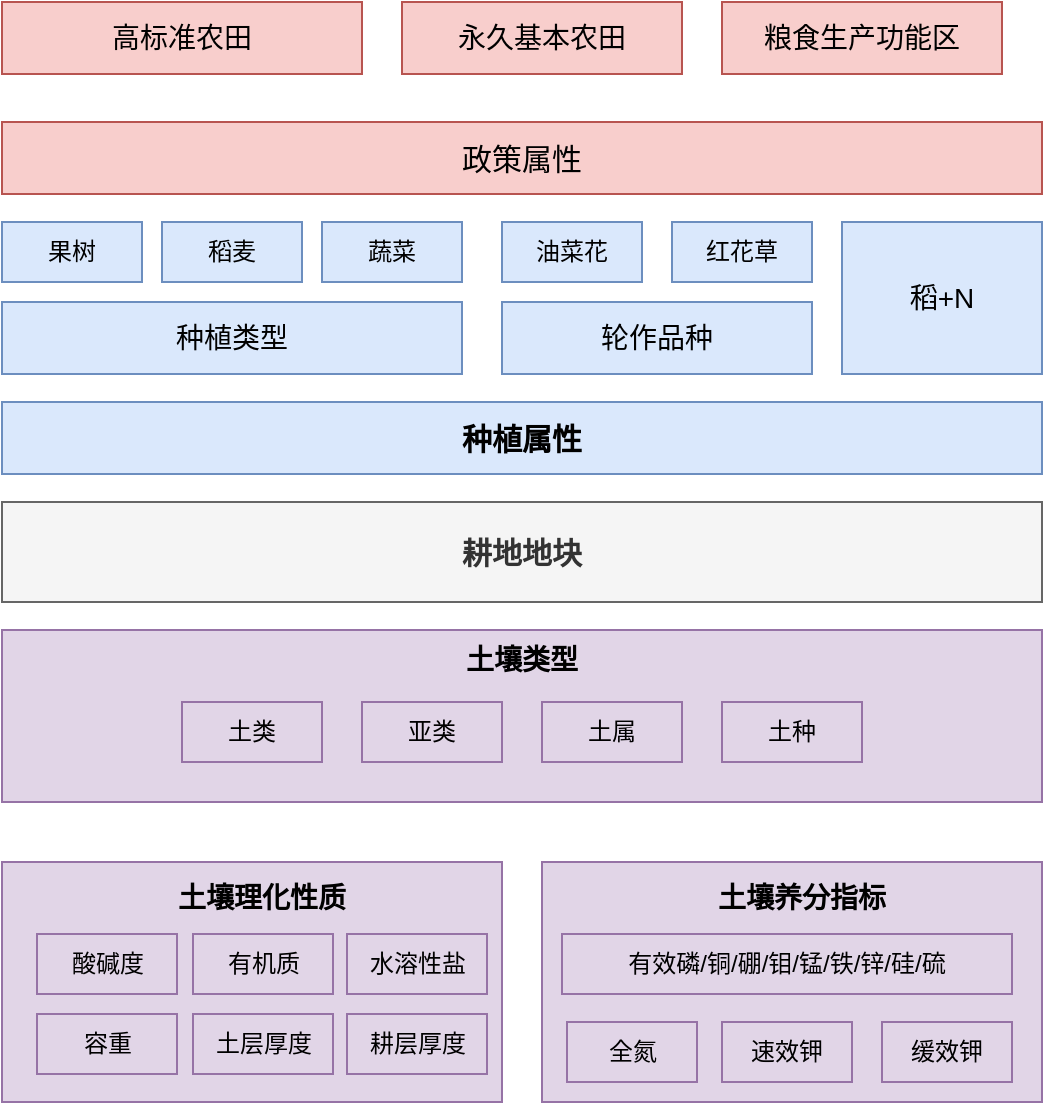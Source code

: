 <mxfile version="20.5.3" type="github">
  <diagram id="6a731a19-8d31-9384-78a2-239565b7b9f0" name="Page-1">
    <mxGraphModel dx="936" dy="683" grid="1" gridSize="10" guides="1" tooltips="1" connect="1" arrows="1" fold="1" page="1" pageScale="1" pageWidth="1169" pageHeight="827" background="none" math="0" shadow="0">
      <root>
        <mxCell id="0" />
        <mxCell id="1" parent="0" />
        <mxCell id="mO7HR5LilEdB7sUg-t3T-55" value="耕地地块" style="rounded=0;whiteSpace=wrap;html=1;fontSize=15;fillColor=#f5f5f5;fontColor=#333333;strokeColor=#666666;fontStyle=1" vertex="1" parent="1">
          <mxGeometry x="180" y="350" width="520" height="50" as="geometry" />
        </mxCell>
        <mxCell id="mO7HR5LilEdB7sUg-t3T-56" value="" style="rounded=0;whiteSpace=wrap;html=1;fontSize=15;fillColor=#e1d5e7;strokeColor=#9673a6;" vertex="1" parent="1">
          <mxGeometry x="180" y="414" width="520" height="86" as="geometry" />
        </mxCell>
        <mxCell id="mO7HR5LilEdB7sUg-t3T-57" value="" style="rounded=0;whiteSpace=wrap;html=1;fontSize=14;fillColor=#e1d5e7;strokeColor=#9673a6;" vertex="1" parent="1">
          <mxGeometry x="180" y="530" width="250" height="120" as="geometry" />
        </mxCell>
        <mxCell id="mO7HR5LilEdB7sUg-t3T-59" value="土类" style="rounded=0;whiteSpace=wrap;html=1;fontSize=12;fillColor=#e1d5e7;strokeColor=#9673a6;" vertex="1" parent="1">
          <mxGeometry x="270" y="450" width="70" height="30" as="geometry" />
        </mxCell>
        <mxCell id="mO7HR5LilEdB7sUg-t3T-60" value="亚类" style="rounded=0;whiteSpace=wrap;html=1;fontSize=12;fillColor=#e1d5e7;strokeColor=#9673a6;" vertex="1" parent="1">
          <mxGeometry x="360" y="450" width="70" height="30" as="geometry" />
        </mxCell>
        <mxCell id="mO7HR5LilEdB7sUg-t3T-61" value="土属" style="rounded=0;whiteSpace=wrap;html=1;fontSize=12;fillColor=#e1d5e7;strokeColor=#9673a6;" vertex="1" parent="1">
          <mxGeometry x="450" y="450" width="70" height="30" as="geometry" />
        </mxCell>
        <mxCell id="mO7HR5LilEdB7sUg-t3T-62" value="容重" style="rounded=0;whiteSpace=wrap;html=1;fontSize=12;fillColor=#e1d5e7;strokeColor=#9673a6;" vertex="1" parent="1">
          <mxGeometry x="197.5" y="606" width="70" height="30" as="geometry" />
        </mxCell>
        <mxCell id="mO7HR5LilEdB7sUg-t3T-63" value="土层厚度" style="rounded=0;whiteSpace=wrap;html=1;fontSize=12;fillColor=#e1d5e7;strokeColor=#9673a6;" vertex="1" parent="1">
          <mxGeometry x="275.5" y="606" width="70" height="30" as="geometry" />
        </mxCell>
        <mxCell id="mO7HR5LilEdB7sUg-t3T-64" value="耕层厚度" style="rounded=0;whiteSpace=wrap;html=1;fontSize=12;fillColor=#e1d5e7;strokeColor=#9673a6;" vertex="1" parent="1">
          <mxGeometry x="352.5" y="606" width="70" height="30" as="geometry" />
        </mxCell>
        <mxCell id="mO7HR5LilEdB7sUg-t3T-69" value="种植属性" style="rounded=0;whiteSpace=wrap;html=1;fontSize=15;fillColor=#dae8fc;strokeColor=#6c8ebf;fontStyle=1" vertex="1" parent="1">
          <mxGeometry x="180" y="300" width="520" height="36" as="geometry" />
        </mxCell>
        <mxCell id="mO7HR5LilEdB7sUg-t3T-70" value="种植类型" style="rounded=0;whiteSpace=wrap;html=1;fontSize=14;fillColor=#dae8fc;strokeColor=#6c8ebf;" vertex="1" parent="1">
          <mxGeometry x="180" y="250" width="230" height="36" as="geometry" />
        </mxCell>
        <mxCell id="mO7HR5LilEdB7sUg-t3T-71" value="轮作品种" style="rounded=0;whiteSpace=wrap;html=1;fontSize=14;fillColor=#dae8fc;strokeColor=#6c8ebf;" vertex="1" parent="1">
          <mxGeometry x="430" y="250" width="155" height="36" as="geometry" />
        </mxCell>
        <mxCell id="mO7HR5LilEdB7sUg-t3T-72" value="稻+N" style="rounded=0;whiteSpace=wrap;html=1;fontSize=14;fillColor=#dae8fc;strokeColor=#6c8ebf;" vertex="1" parent="1">
          <mxGeometry x="600" y="210" width="100" height="76" as="geometry" />
        </mxCell>
        <mxCell id="mO7HR5LilEdB7sUg-t3T-73" value="果树" style="rounded=0;whiteSpace=wrap;html=1;fontSize=12;fillColor=#dae8fc;strokeColor=#6c8ebf;" vertex="1" parent="1">
          <mxGeometry x="180" y="210" width="70" height="30" as="geometry" />
        </mxCell>
        <mxCell id="mO7HR5LilEdB7sUg-t3T-74" value="稻麦" style="rounded=0;whiteSpace=wrap;html=1;fontSize=12;fillColor=#dae8fc;strokeColor=#6c8ebf;" vertex="1" parent="1">
          <mxGeometry x="260" y="210" width="70" height="30" as="geometry" />
        </mxCell>
        <mxCell id="mO7HR5LilEdB7sUg-t3T-75" value="蔬菜" style="rounded=0;whiteSpace=wrap;html=1;fontSize=12;fillColor=#dae8fc;strokeColor=#6c8ebf;" vertex="1" parent="1">
          <mxGeometry x="340" y="210" width="70" height="30" as="geometry" />
        </mxCell>
        <mxCell id="mO7HR5LilEdB7sUg-t3T-76" value="油菜花" style="rounded=0;whiteSpace=wrap;html=1;fontSize=12;fillColor=#dae8fc;strokeColor=#6c8ebf;" vertex="1" parent="1">
          <mxGeometry x="430" y="210" width="70" height="30" as="geometry" />
        </mxCell>
        <mxCell id="mO7HR5LilEdB7sUg-t3T-77" value="红花草" style="rounded=0;whiteSpace=wrap;html=1;fontSize=12;fillColor=#dae8fc;strokeColor=#6c8ebf;" vertex="1" parent="1">
          <mxGeometry x="515" y="210" width="70" height="30" as="geometry" />
        </mxCell>
        <mxCell id="mO7HR5LilEdB7sUg-t3T-78" value="政策属性" style="rounded=0;whiteSpace=wrap;html=1;fontSize=15;fillColor=#f8cecc;strokeColor=#b85450;" vertex="1" parent="1">
          <mxGeometry x="180" y="160" width="520" height="36" as="geometry" />
        </mxCell>
        <mxCell id="mO7HR5LilEdB7sUg-t3T-79" value="高标准农田" style="rounded=0;whiteSpace=wrap;html=1;fontSize=14;fillColor=#f8cecc;strokeColor=#b85450;" vertex="1" parent="1">
          <mxGeometry x="180" y="100" width="180" height="36" as="geometry" />
        </mxCell>
        <mxCell id="mO7HR5LilEdB7sUg-t3T-80" value="永久基本农田" style="rounded=0;whiteSpace=wrap;html=1;fontSize=14;fillColor=#f8cecc;strokeColor=#b85450;" vertex="1" parent="1">
          <mxGeometry x="380" y="100" width="140" height="36" as="geometry" />
        </mxCell>
        <mxCell id="mO7HR5LilEdB7sUg-t3T-81" value="粮食生产功能区" style="rounded=0;whiteSpace=wrap;html=1;fontSize=14;fillColor=#f8cecc;strokeColor=#b85450;" vertex="1" parent="1">
          <mxGeometry x="540" y="100" width="140" height="36" as="geometry" />
        </mxCell>
        <mxCell id="mO7HR5LilEdB7sUg-t3T-82" value="土壤类型" style="text;html=1;strokeColor=none;fillColor=none;align=center;verticalAlign=middle;whiteSpace=wrap;rounded=0;fontSize=14;fontStyle=1" vertex="1" parent="1">
          <mxGeometry x="410" y="414" width="60" height="30" as="geometry" />
        </mxCell>
        <mxCell id="mO7HR5LilEdB7sUg-t3T-84" value="酸碱度" style="rounded=0;whiteSpace=wrap;html=1;fontSize=12;fillColor=#e1d5e7;strokeColor=#9673a6;" vertex="1" parent="1">
          <mxGeometry x="197.5" y="566" width="70" height="30" as="geometry" />
        </mxCell>
        <mxCell id="mO7HR5LilEdB7sUg-t3T-85" value="有机质" style="rounded=0;whiteSpace=wrap;html=1;fontSize=12;fillColor=#e1d5e7;strokeColor=#9673a6;" vertex="1" parent="1">
          <mxGeometry x="275.5" y="566" width="70" height="30" as="geometry" />
        </mxCell>
        <mxCell id="mO7HR5LilEdB7sUg-t3T-86" value="水溶性盐" style="rounded=0;whiteSpace=wrap;html=1;fontSize=12;fillColor=#e1d5e7;strokeColor=#9673a6;" vertex="1" parent="1">
          <mxGeometry x="352.5" y="566" width="70" height="30" as="geometry" />
        </mxCell>
        <mxCell id="mO7HR5LilEdB7sUg-t3T-87" value="土种" style="rounded=0;whiteSpace=wrap;html=1;fontSize=12;fillColor=#e1d5e7;strokeColor=#9673a6;" vertex="1" parent="1">
          <mxGeometry x="540" y="450" width="70" height="30" as="geometry" />
        </mxCell>
        <mxCell id="mO7HR5LilEdB7sUg-t3T-88" value="&lt;span style=&quot;&quot;&gt;土壤理化性质&lt;/span&gt;" style="text;html=1;strokeColor=none;fillColor=none;align=center;verticalAlign=middle;whiteSpace=wrap;rounded=0;fontSize=14;fontStyle=1" vertex="1" parent="1">
          <mxGeometry x="260" y="533" width="100" height="30" as="geometry" />
        </mxCell>
        <mxCell id="mO7HR5LilEdB7sUg-t3T-89" value="&lt;span style=&quot;&quot;&gt;土壤理化性质&lt;/span&gt;" style="text;html=1;strokeColor=none;fillColor=none;align=center;verticalAlign=middle;whiteSpace=wrap;rounded=0;fontSize=14;fontStyle=1" vertex="1" parent="1">
          <mxGeometry x="530" y="533" width="100" height="30" as="geometry" />
        </mxCell>
        <mxCell id="mO7HR5LilEdB7sUg-t3T-90" value="" style="rounded=0;whiteSpace=wrap;html=1;fontSize=14;fillColor=#e1d5e7;strokeColor=#9673a6;" vertex="1" parent="1">
          <mxGeometry x="450" y="530" width="250" height="120" as="geometry" />
        </mxCell>
        <mxCell id="mO7HR5LilEdB7sUg-t3T-91" value="&lt;span style=&quot;&quot;&gt;土壤养分指标&lt;/span&gt;" style="text;html=1;strokeColor=none;fillColor=none;align=center;verticalAlign=middle;whiteSpace=wrap;rounded=0;fontSize=14;fontStyle=1" vertex="1" parent="1">
          <mxGeometry x="530" y="533" width="100" height="30" as="geometry" />
        </mxCell>
        <mxCell id="mO7HR5LilEdB7sUg-t3T-92" value="&lt;div data-lake_diagram_content_editor_data=&quot;true&quot;&gt;有效磷/铜/硼/钼/锰/铁/锌/硅/硫&lt;/div&gt;" style="rounded=0;whiteSpace=wrap;html=1;fontSize=12;fillColor=#e1d5e7;strokeColor=#9673a6;" vertex="1" parent="1">
          <mxGeometry x="460" y="566" width="225" height="30" as="geometry" />
        </mxCell>
        <mxCell id="mO7HR5LilEdB7sUg-t3T-93" value="全氮" style="rounded=0;whiteSpace=wrap;html=1;fontSize=12;fillColor=#e1d5e7;strokeColor=#9673a6;" vertex="1" parent="1">
          <mxGeometry x="462.5" y="610" width="65" height="30" as="geometry" />
        </mxCell>
        <mxCell id="mO7HR5LilEdB7sUg-t3T-94" value="速效钾" style="rounded=0;whiteSpace=wrap;html=1;fontSize=12;fillColor=#e1d5e7;strokeColor=#9673a6;" vertex="1" parent="1">
          <mxGeometry x="540" y="610" width="65" height="30" as="geometry" />
        </mxCell>
        <mxCell id="mO7HR5LilEdB7sUg-t3T-95" value="缓效钾" style="rounded=0;whiteSpace=wrap;html=1;fontSize=12;fillColor=#e1d5e7;strokeColor=#9673a6;" vertex="1" parent="1">
          <mxGeometry x="620" y="610" width="65" height="30" as="geometry" />
        </mxCell>
      </root>
    </mxGraphModel>
  </diagram>
</mxfile>
